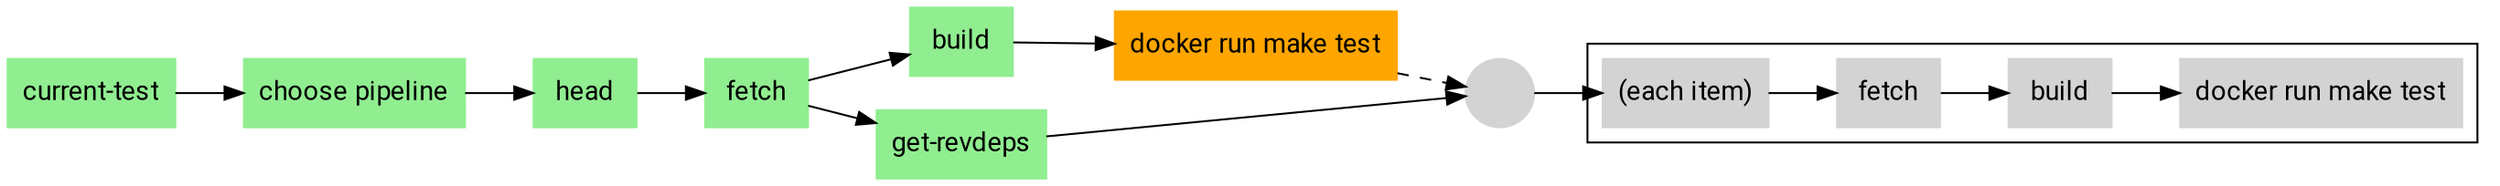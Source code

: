 digraph pipeline {
  graph [fontname="Roboto,sans-serif"]
  node [fontname="Roboto,sans-serif",shape="box"]
  edge [fontname="Roboto,sans-serif"]
  rankdir=LR
  n3 [label="current-test",color="#90ee90",fillcolor="#90ee90",style="filled"]
  n2 [label="choose pipeline",color="#90ee90",fillcolor="#90ee90",style="filled"]
  n9 [label="head",color="#90ee90",fillcolor="#90ee90",style="filled"]
  n8 [label="fetch",color="#90ee90",fillcolor="#90ee90",style="filled"]
  n7 [label="build",color="#90ee90",fillcolor="#90ee90",style="filled"]
  n6 [label="docker run make test",color="#ffa500",fillcolor="#ffa500",style="filled"]
  n10 [label="get-revdeps",color="#90ee90",fillcolor="#90ee90",style="filled"]
  n5 [label="",color="#d3d3d3",fillcolor="#d3d3d3",style="filled",shape="circle"]
  subgraph cluster_4 {label=""
  n15 [label="(each item)",color="#d3d3d3",fillcolor="#d3d3d3",style="filled"]
  n14 [label="fetch",color="#d3d3d3",fillcolor="#d3d3d3",style="filled"]
  n13 [label="build",color="#d3d3d3",fillcolor="#d3d3d3",style="filled"]
  n12 [label="docker run make test",color="#d3d3d3",fillcolor="#d3d3d3",style="filled"]
  }
  n13 -> n12
  n14 -> n13
  n15 -> n14
  n5 -> n15
  n10 -> n5
  n6 -> n5 [style="dashed"]
  n8 -> n10
  n7 -> n6
  n8 -> n7
  n9 -> n8
  n2 -> n9
  n3 -> n2
  }
